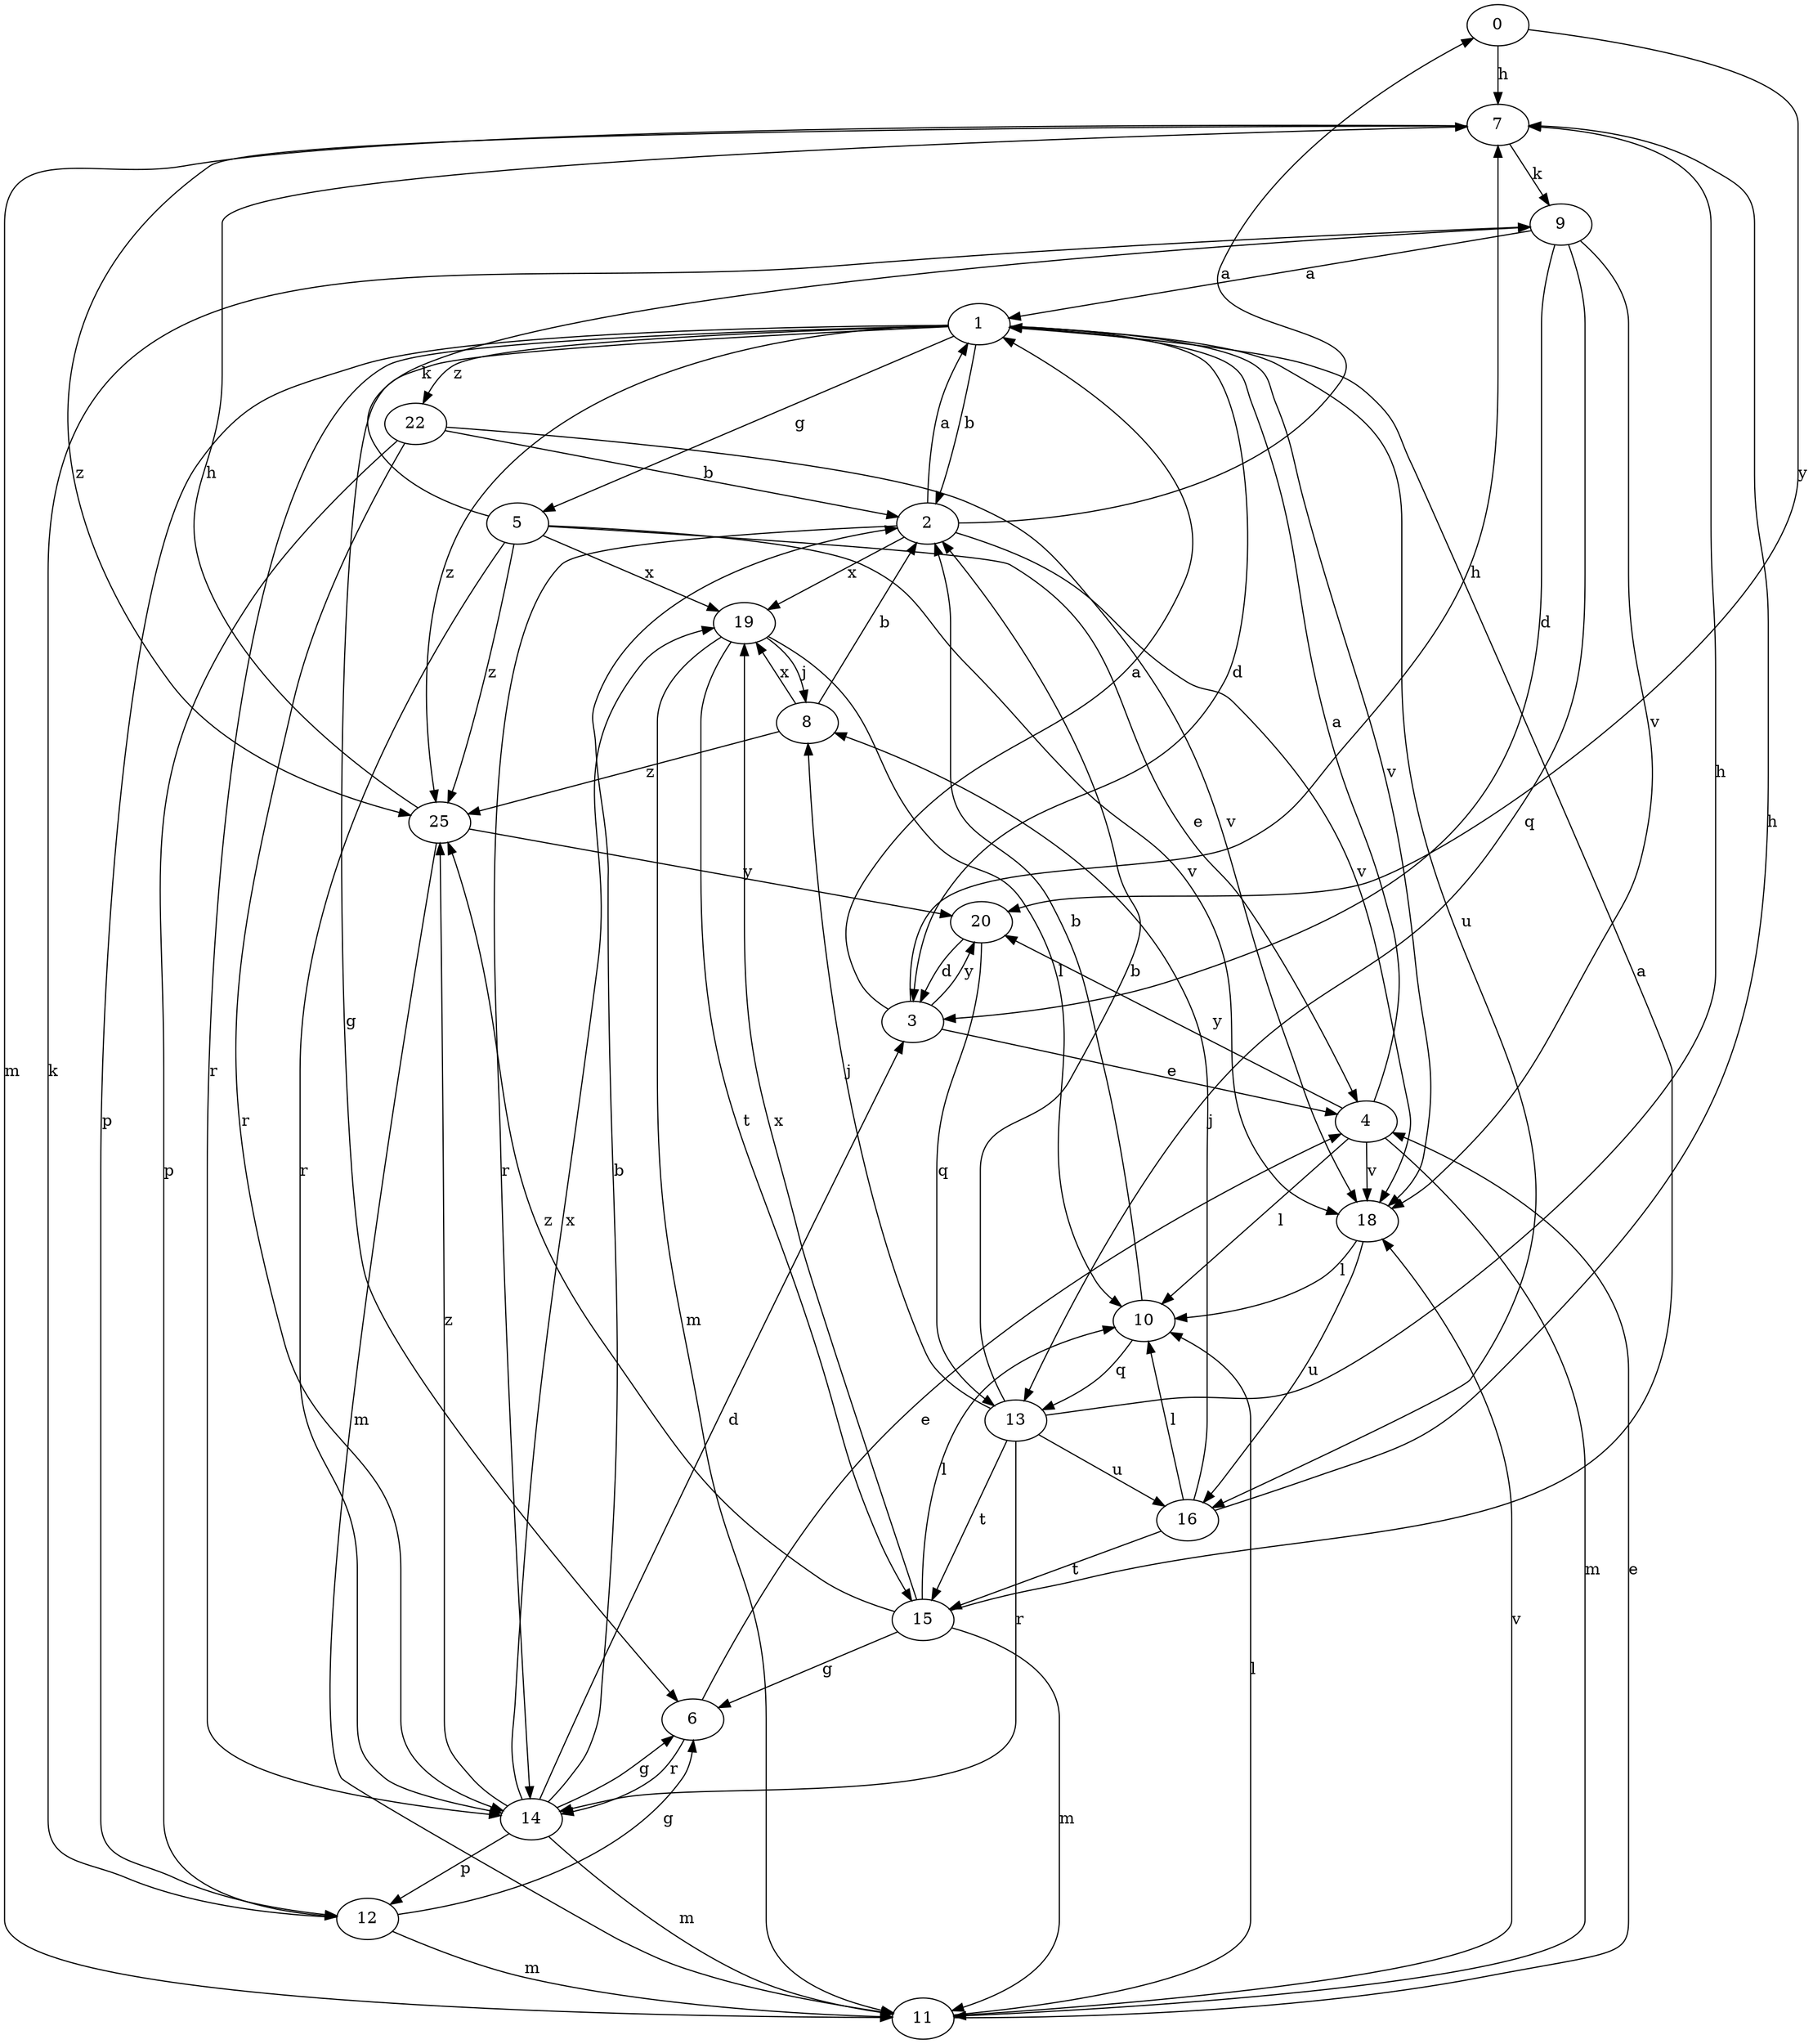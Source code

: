 strict digraph  {
0;
1;
2;
3;
4;
5;
6;
7;
8;
9;
10;
11;
12;
13;
14;
15;
16;
18;
19;
20;
22;
25;
0 -> 7  [label=h];
0 -> 20  [label=y];
1 -> 2  [label=b];
1 -> 3  [label=d];
1 -> 5  [label=g];
1 -> 6  [label=g];
1 -> 12  [label=p];
1 -> 14  [label=r];
1 -> 16  [label=u];
1 -> 18  [label=v];
1 -> 22  [label=z];
1 -> 25  [label=z];
2 -> 0  [label=a];
2 -> 1  [label=a];
2 -> 14  [label=r];
2 -> 18  [label=v];
2 -> 19  [label=x];
3 -> 1  [label=a];
3 -> 4  [label=e];
3 -> 7  [label=h];
3 -> 20  [label=y];
4 -> 1  [label=a];
4 -> 10  [label=l];
4 -> 11  [label=m];
4 -> 18  [label=v];
4 -> 20  [label=y];
5 -> 4  [label=e];
5 -> 9  [label=k];
5 -> 14  [label=r];
5 -> 18  [label=v];
5 -> 19  [label=x];
5 -> 25  [label=z];
6 -> 4  [label=e];
6 -> 14  [label=r];
7 -> 9  [label=k];
7 -> 11  [label=m];
7 -> 25  [label=z];
8 -> 2  [label=b];
8 -> 19  [label=x];
8 -> 25  [label=z];
9 -> 1  [label=a];
9 -> 3  [label=d];
9 -> 13  [label=q];
9 -> 18  [label=v];
10 -> 2  [label=b];
10 -> 13  [label=q];
11 -> 4  [label=e];
11 -> 10  [label=l];
11 -> 18  [label=v];
12 -> 6  [label=g];
12 -> 9  [label=k];
12 -> 11  [label=m];
13 -> 2  [label=b];
13 -> 7  [label=h];
13 -> 8  [label=j];
13 -> 14  [label=r];
13 -> 15  [label=t];
13 -> 16  [label=u];
14 -> 2  [label=b];
14 -> 3  [label=d];
14 -> 6  [label=g];
14 -> 11  [label=m];
14 -> 12  [label=p];
14 -> 19  [label=x];
14 -> 25  [label=z];
15 -> 1  [label=a];
15 -> 6  [label=g];
15 -> 10  [label=l];
15 -> 11  [label=m];
15 -> 19  [label=x];
15 -> 25  [label=z];
16 -> 7  [label=h];
16 -> 8  [label=j];
16 -> 10  [label=l];
16 -> 15  [label=t];
18 -> 10  [label=l];
18 -> 16  [label=u];
19 -> 8  [label=j];
19 -> 10  [label=l];
19 -> 11  [label=m];
19 -> 15  [label=t];
20 -> 3  [label=d];
20 -> 13  [label=q];
22 -> 2  [label=b];
22 -> 12  [label=p];
22 -> 14  [label=r];
22 -> 18  [label=v];
25 -> 7  [label=h];
25 -> 11  [label=m];
25 -> 20  [label=y];
}
